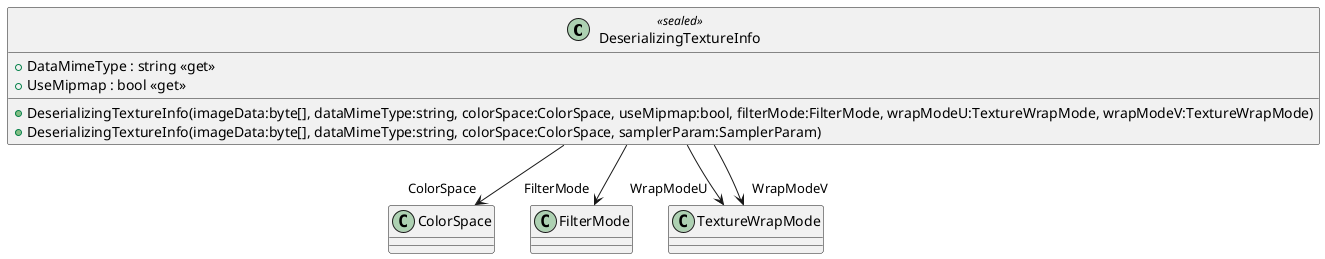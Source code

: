 @startuml
class DeserializingTextureInfo <<sealed>> {
    + DataMimeType : string <<get>>
    + UseMipmap : bool <<get>>
    + DeserializingTextureInfo(imageData:byte[], dataMimeType:string, colorSpace:ColorSpace, useMipmap:bool, filterMode:FilterMode, wrapModeU:TextureWrapMode, wrapModeV:TextureWrapMode)
    + DeserializingTextureInfo(imageData:byte[], dataMimeType:string, colorSpace:ColorSpace, samplerParam:SamplerParam)
}
DeserializingTextureInfo --> "ColorSpace" ColorSpace
DeserializingTextureInfo --> "FilterMode" FilterMode
DeserializingTextureInfo --> "WrapModeU" TextureWrapMode
DeserializingTextureInfo --> "WrapModeV" TextureWrapMode
@enduml
